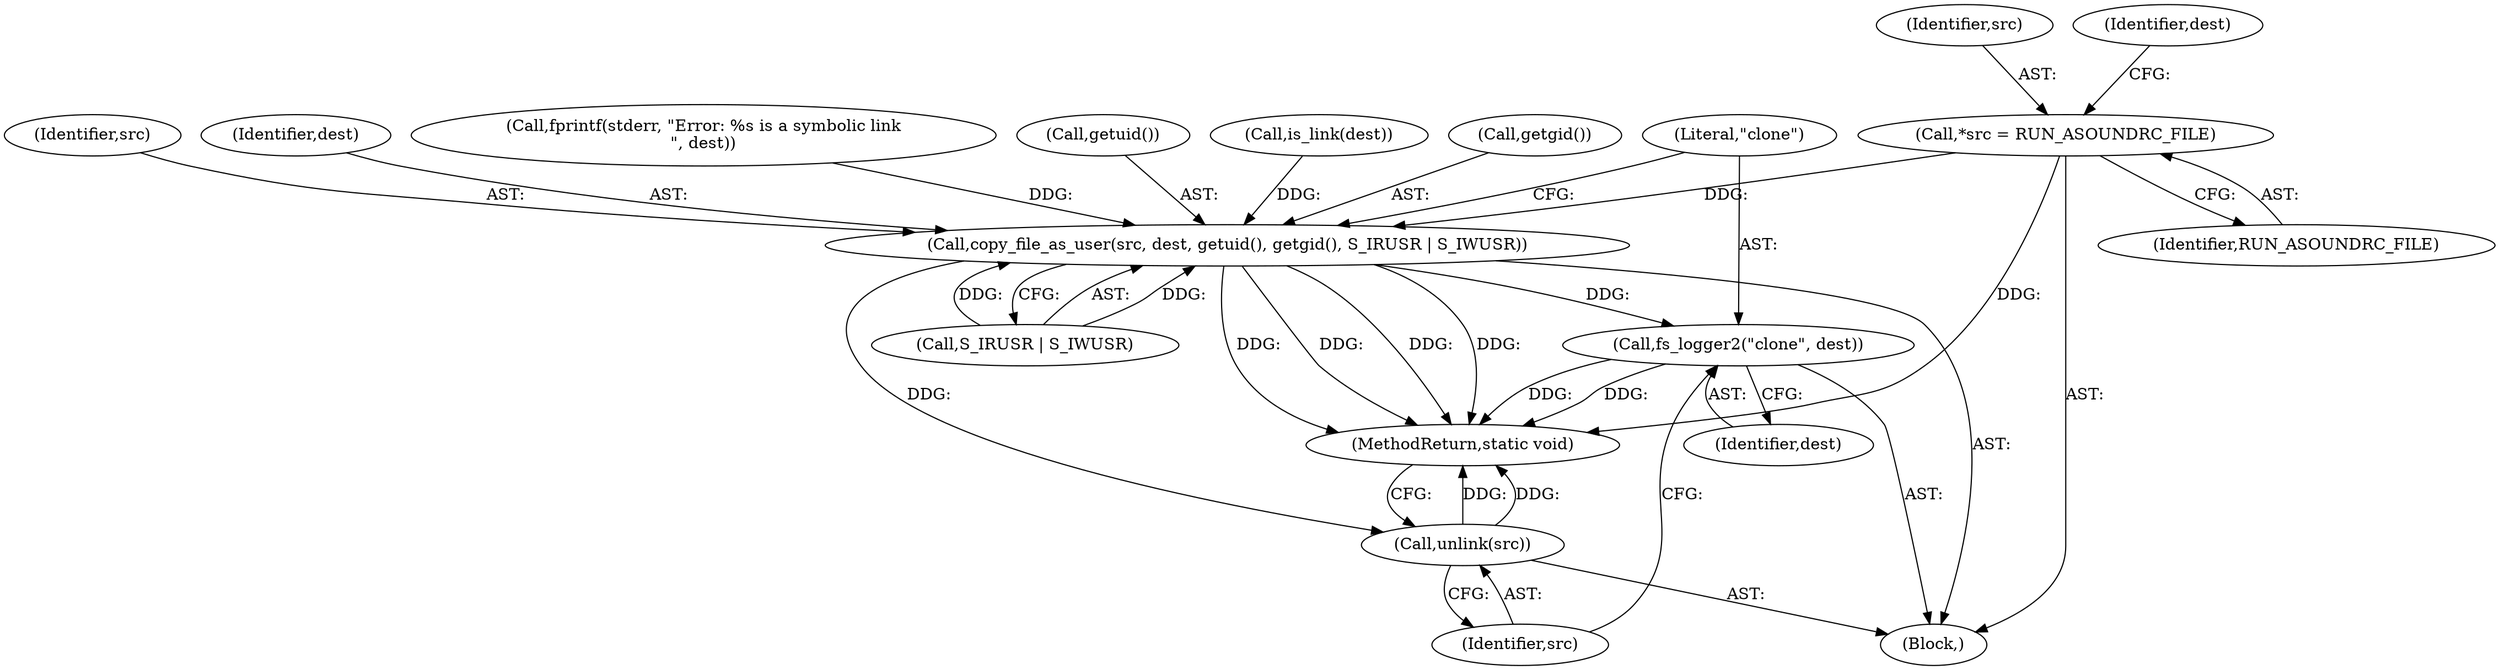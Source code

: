 digraph "0_firejail_903fd8a0789ca3cc3c21d84cd0282481515592ef@pointer" {
"1000105" [label="(Call,*src = RUN_ASOUNDRC_FILE)"];
"1000132" [label="(Call,copy_file_as_user(src, dest, getuid(), getgid(), S_IRUSR | S_IWUSR))"];
"1000140" [label="(Call,fs_logger2(\"clone\", dest))"];
"1000143" [label="(Call,unlink(src))"];
"1000123" [label="(Call,is_link(dest))"];
"1000106" [label="(Identifier,src)"];
"1000145" [label="(MethodReturn,static void)"];
"1000113" [label="(Identifier,dest)"];
"1000140" [label="(Call,fs_logger2(\"clone\", dest))"];
"1000142" [label="(Identifier,dest)"];
"1000107" [label="(Identifier,RUN_ASOUNDRC_FILE)"];
"1000105" [label="(Call,*src = RUN_ASOUNDRC_FILE)"];
"1000136" [label="(Call,getgid())"];
"1000132" [label="(Call,copy_file_as_user(src, dest, getuid(), getgid(), S_IRUSR | S_IWUSR))"];
"1000103" [label="(Block,)"];
"1000137" [label="(Call,S_IRUSR | S_IWUSR)"];
"1000141" [label="(Literal,\"clone\")"];
"1000133" [label="(Identifier,src)"];
"1000144" [label="(Identifier,src)"];
"1000134" [label="(Identifier,dest)"];
"1000143" [label="(Call,unlink(src))"];
"1000126" [label="(Call,fprintf(stderr, \"Error: %s is a symbolic link\n\", dest))"];
"1000135" [label="(Call,getuid())"];
"1000105" -> "1000103"  [label="AST: "];
"1000105" -> "1000107"  [label="CFG: "];
"1000106" -> "1000105"  [label="AST: "];
"1000107" -> "1000105"  [label="AST: "];
"1000113" -> "1000105"  [label="CFG: "];
"1000105" -> "1000145"  [label="DDG: "];
"1000105" -> "1000132"  [label="DDG: "];
"1000132" -> "1000103"  [label="AST: "];
"1000132" -> "1000137"  [label="CFG: "];
"1000133" -> "1000132"  [label="AST: "];
"1000134" -> "1000132"  [label="AST: "];
"1000135" -> "1000132"  [label="AST: "];
"1000136" -> "1000132"  [label="AST: "];
"1000137" -> "1000132"  [label="AST: "];
"1000141" -> "1000132"  [label="CFG: "];
"1000132" -> "1000145"  [label="DDG: "];
"1000132" -> "1000145"  [label="DDG: "];
"1000132" -> "1000145"  [label="DDG: "];
"1000132" -> "1000145"  [label="DDG: "];
"1000126" -> "1000132"  [label="DDG: "];
"1000123" -> "1000132"  [label="DDG: "];
"1000137" -> "1000132"  [label="DDG: "];
"1000137" -> "1000132"  [label="DDG: "];
"1000132" -> "1000140"  [label="DDG: "];
"1000132" -> "1000143"  [label="DDG: "];
"1000140" -> "1000103"  [label="AST: "];
"1000140" -> "1000142"  [label="CFG: "];
"1000141" -> "1000140"  [label="AST: "];
"1000142" -> "1000140"  [label="AST: "];
"1000144" -> "1000140"  [label="CFG: "];
"1000140" -> "1000145"  [label="DDG: "];
"1000140" -> "1000145"  [label="DDG: "];
"1000143" -> "1000103"  [label="AST: "];
"1000143" -> "1000144"  [label="CFG: "];
"1000144" -> "1000143"  [label="AST: "];
"1000145" -> "1000143"  [label="CFG: "];
"1000143" -> "1000145"  [label="DDG: "];
"1000143" -> "1000145"  [label="DDG: "];
}
